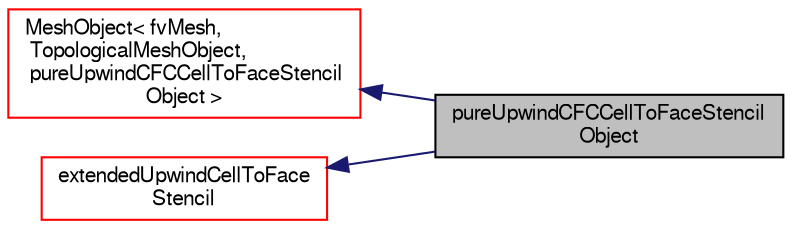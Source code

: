 digraph "pureUpwindCFCCellToFaceStencilObject"
{
  bgcolor="transparent";
  edge [fontname="FreeSans",fontsize="10",labelfontname="FreeSans",labelfontsize="10"];
  node [fontname="FreeSans",fontsize="10",shape=record];
  rankdir="LR";
  Node0 [label="pureUpwindCFCCellToFaceStencil\lObject",height=0.2,width=0.4,color="black", fillcolor="grey75", style="filled", fontcolor="black"];
  Node1 -> Node0 [dir="back",color="midnightblue",fontsize="10",style="solid",fontname="FreeSans"];
  Node1 [label="MeshObject\< fvMesh,\l TopologicalMeshObject,\l pureUpwindCFCCellToFaceStencil\lObject \>",height=0.2,width=0.4,color="red",URL="$a27138.html"];
  Node9 -> Node0 [dir="back",color="midnightblue",fontsize="10",style="solid",fontname="FreeSans"];
  Node9 [label="extendedUpwindCellToFace\lStencil",height=0.2,width=0.4,color="red",URL="$a22678.html",tooltip="Creates upwind stencil by shifting a centred stencil to upwind and downwind faces and optionally remo..."];
}
